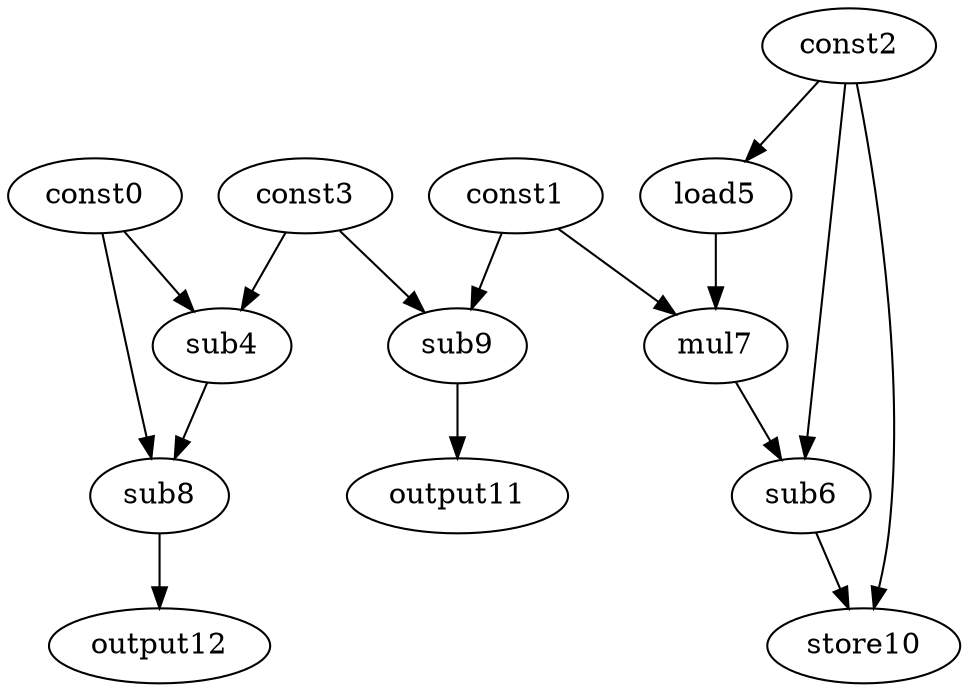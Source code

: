 digraph G { 
const0[opcode=const]; 
const1[opcode=const]; 
const2[opcode=const]; 
const3[opcode=const]; 
sub4[opcode=sub]; 
load5[opcode=load]; 
sub6[opcode=sub]; 
mul7[opcode=mul]; 
sub8[opcode=sub]; 
sub9[opcode=sub]; 
store10[opcode=store]; 
output11[opcode=output]; 
output12[opcode=output]; 
const0->sub4[operand=0];
const3->sub4[operand=1];
const2->load5[operand=0];
const1->sub9[operand=0];
const3->sub9[operand=1];
const1->mul7[operand=0];
load5->mul7[operand=1];
const0->sub8[operand=0];
sub4->sub8[operand=1];
sub9->output11[operand=0];
const2->sub6[operand=0];
mul7->sub6[operand=1];
sub8->output12[operand=0];
const2->store10[operand=0];
sub6->store10[operand=1];
}
